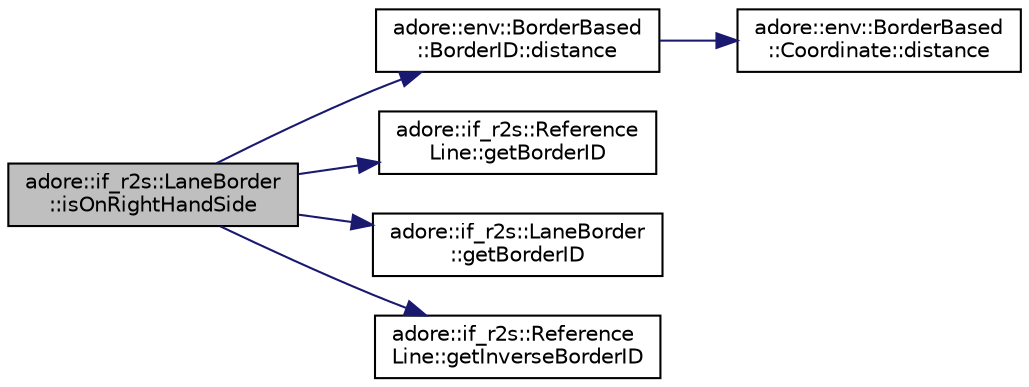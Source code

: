 digraph "adore::if_r2s::LaneBorder::isOnRightHandSide"
{
 // LATEX_PDF_SIZE
  edge [fontname="Helvetica",fontsize="10",labelfontname="Helvetica",labelfontsize="10"];
  node [fontname="Helvetica",fontsize="10",shape=record];
  rankdir="LR";
  Node1 [label="adore::if_r2s::LaneBorder\l::isOnRightHandSide",height=0.2,width=0.4,color="black", fillcolor="grey75", style="filled", fontcolor="black",tooltip=" "];
  Node1 -> Node2 [color="midnightblue",fontsize="10",style="solid",fontname="Helvetica"];
  Node2 [label="adore::env::BorderBased\l::BorderID::distance",height=0.2,width=0.4,color="black", fillcolor="white", style="filled",URL="$structadore_1_1env_1_1BorderBased_1_1BorderID.html#a167fd45e0f4515809ccff2b9ac64e078",tooltip="returns sum of distance between this.m_first and other.m_first and distance between this...."];
  Node2 -> Node3 [color="midnightblue",fontsize="10",style="solid",fontname="Helvetica"];
  Node3 [label="adore::env::BorderBased\l::Coordinate::distance",height=0.2,width=0.4,color="black", fillcolor="white", style="filled",URL="$structadore_1_1env_1_1BorderBased_1_1Coordinate.html#a9b30e3a45ea26742bb9dafc844377861",tooltip="Calculate the distance between two Coordinates."];
  Node1 -> Node4 [color="midnightblue",fontsize="10",style="solid",fontname="Helvetica"];
  Node4 [label="adore::if_r2s::Reference\lLine::getBorderID",height=0.2,width=0.4,color="black", fillcolor="white", style="filled",URL="$structadore_1_1if__r2s_1_1ReferenceLine.html#ad6b60de4cd48aa391c4d354e12226576",tooltip=" "];
  Node1 -> Node5 [color="midnightblue",fontsize="10",style="solid",fontname="Helvetica"];
  Node5 [label="adore::if_r2s::LaneBorder\l::getBorderID",height=0.2,width=0.4,color="black", fillcolor="white", style="filled",URL="$structadore_1_1if__r2s_1_1LaneBorder.html#a05ef83a8b56c8663ea3fff7abeda95cf",tooltip=" "];
  Node1 -> Node6 [color="midnightblue",fontsize="10",style="solid",fontname="Helvetica"];
  Node6 [label="adore::if_r2s::Reference\lLine::getInverseBorderID",height=0.2,width=0.4,color="black", fillcolor="white", style="filled",URL="$structadore_1_1if__r2s_1_1ReferenceLine.html#a02d4f07c431955ac5b8a35f0123ca8d3",tooltip=" "];
}

